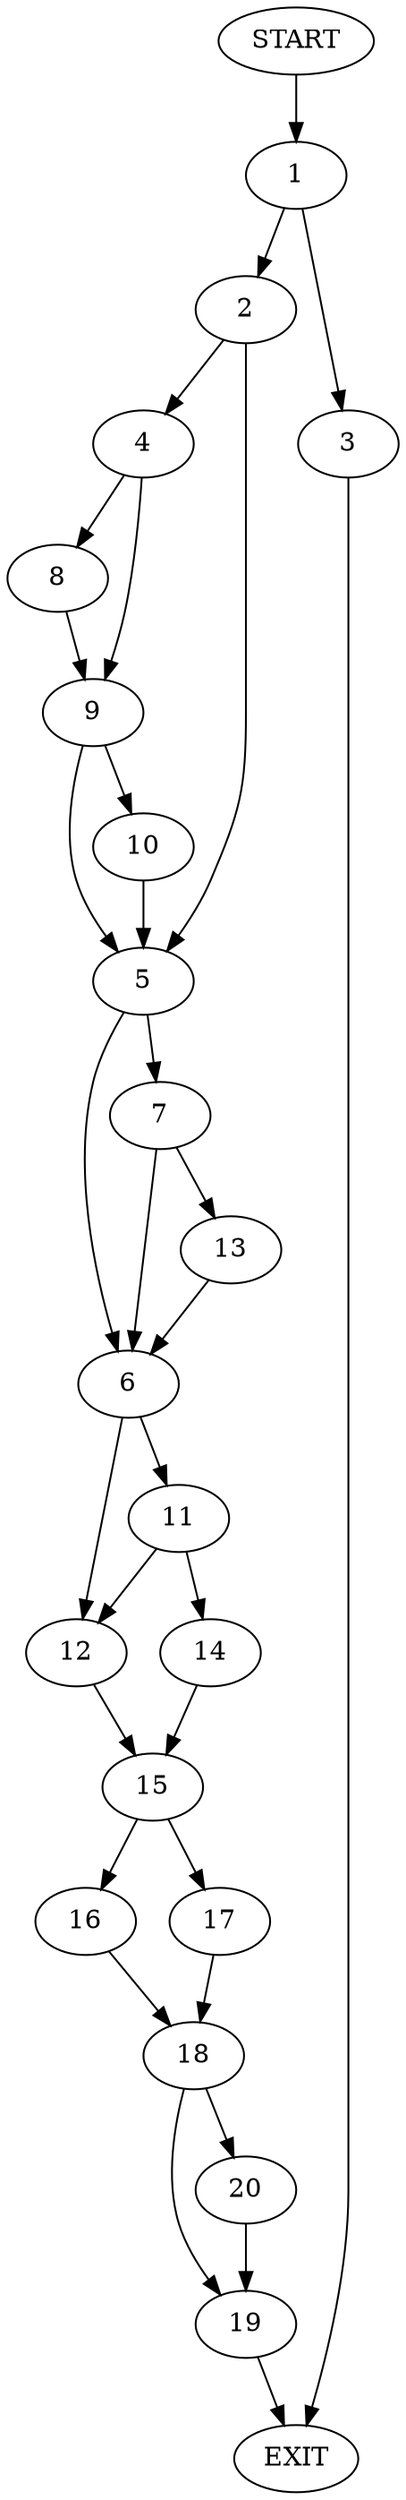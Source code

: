 digraph {
0 [label="START"]
21 [label="EXIT"]
0 -> 1
1 -> 2
1 -> 3
2 -> 4
2 -> 5
3 -> 21
5 -> 6
5 -> 7
4 -> 8
4 -> 9
8 -> 9
9 -> 10
9 -> 5
10 -> 5
6 -> 11
6 -> 12
7 -> 6
7 -> 13
13 -> 6
11 -> 14
11 -> 12
12 -> 15
14 -> 15
15 -> 16
15 -> 17
16 -> 18
17 -> 18
18 -> 19
18 -> 20
20 -> 19
19 -> 21
}
